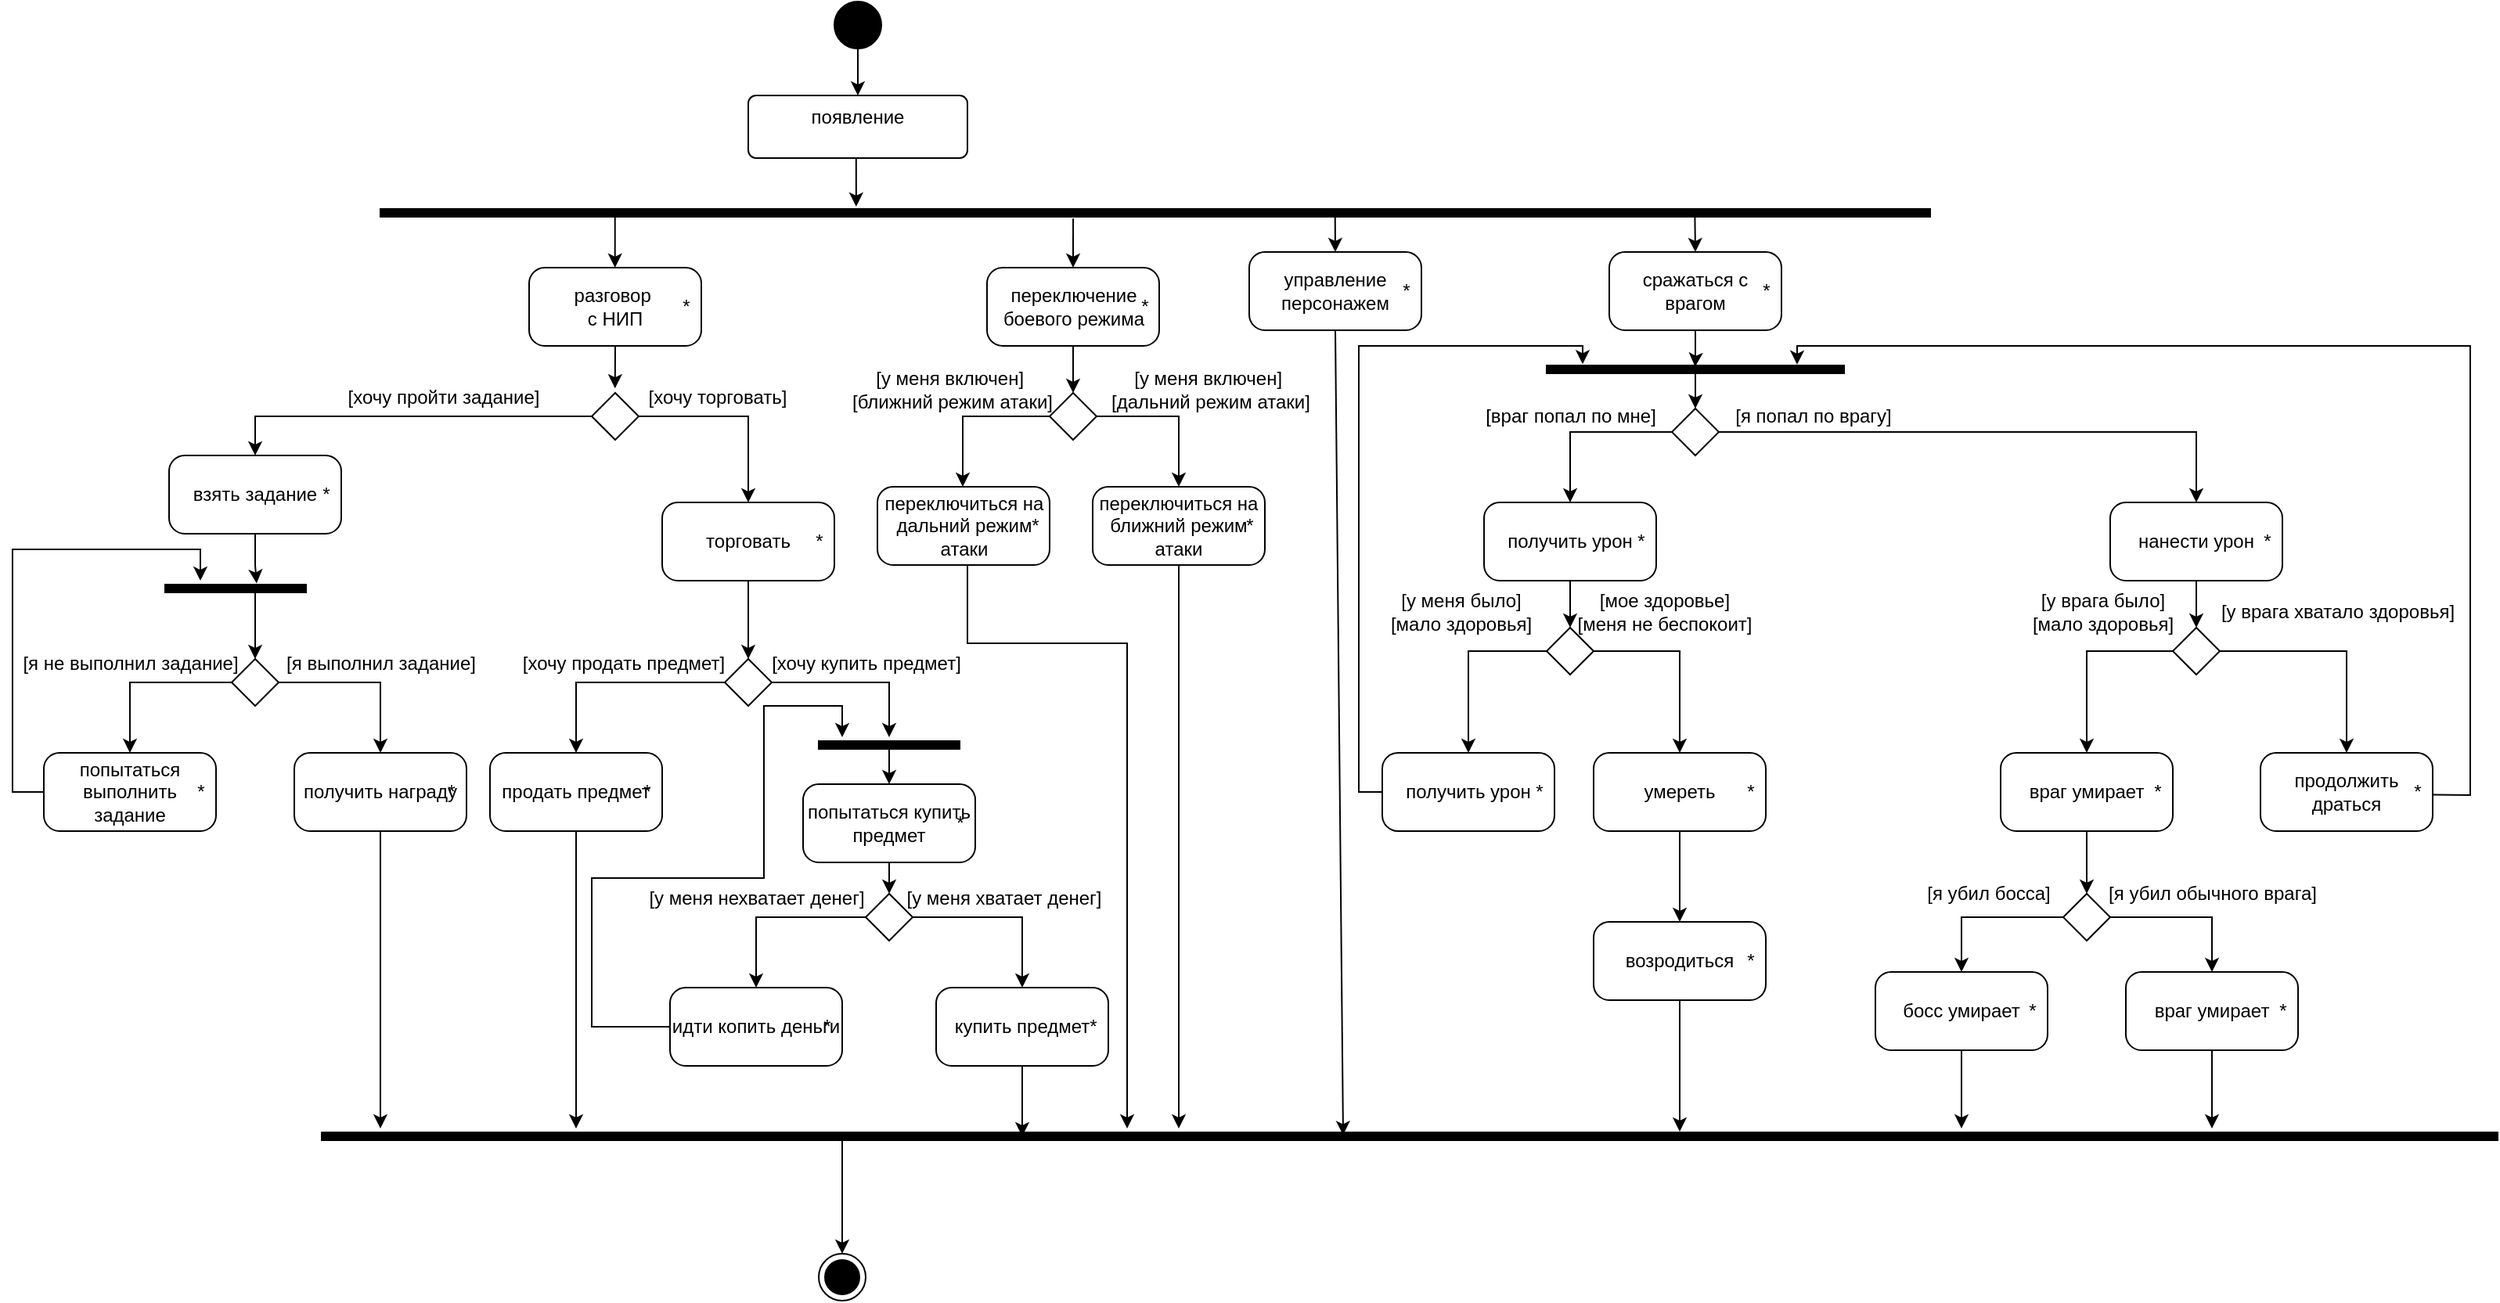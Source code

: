 <mxfile version="26.1.3">
  <diagram name="Страница — 1" id="-_NmRY38eZyaIqi6wy7-">
    <mxGraphModel dx="2283" dy="667" grid="1" gridSize="10" guides="1" tooltips="1" connect="1" arrows="1" fold="1" page="1" pageScale="1" pageWidth="827" pageHeight="1169" math="0" shadow="0">
      <root>
        <mxCell id="0" />
        <mxCell id="1" parent="0" />
        <mxCell id="2lmH5vOfD7ZD-TU4pu-p-11" style="edgeStyle=orthogonalEdgeStyle;rounded=0;orthogonalLoop=1;jettySize=auto;html=1;entryX=0.5;entryY=0;entryDx=0;entryDy=0;" parent="1" source="2lmH5vOfD7ZD-TU4pu-p-4" target="2lmH5vOfD7ZD-TU4pu-p-10" edge="1">
          <mxGeometry relative="1" as="geometry" />
        </mxCell>
        <mxCell id="2lmH5vOfD7ZD-TU4pu-p-4" value="" style="ellipse;fillColor=strokeColor;html=1;" parent="1" vertex="1">
          <mxGeometry x="275" width="30" height="30" as="geometry" />
        </mxCell>
        <mxCell id="2lmH5vOfD7ZD-TU4pu-p-10" value="появление" style="html=1;align=center;verticalAlign=top;rounded=1;absoluteArcSize=1;arcSize=10;dashed=0;whiteSpace=wrap;" parent="1" vertex="1">
          <mxGeometry x="220" y="60" width="140" height="40" as="geometry" />
        </mxCell>
        <mxCell id="8MDQdU8q3CV9VLgFz5-Q-2" value="" style="html=1;points=[];perimeter=orthogonalPerimeter;fillColor=strokeColor;rotation=90;" parent="1" vertex="1">
          <mxGeometry x="477.5" y="-360" width="5" height="990" as="geometry" />
        </mxCell>
        <mxCell id="8MDQdU8q3CV9VLgFz5-Q-5" value="управление персонажем" style="html=1;dashed=0;rounded=1;absoluteArcSize=1;arcSize=20;verticalAlign=middle;align=center;whiteSpace=wrap;" parent="1" vertex="1">
          <mxGeometry x="540" y="160" width="110" height="50" as="geometry" />
        </mxCell>
        <mxCell id="8MDQdU8q3CV9VLgFz5-Q-6" value="*" style="text;resizeWidth=0;resizeHeight=0;points=[];part=1;verticalAlign=middle;align=center;html=1;" parent="8MDQdU8q3CV9VLgFz5-Q-5" vertex="1">
          <mxGeometry x="1" y="0.5" width="20" height="20" relative="1" as="geometry">
            <mxPoint x="-20" y="-10" as="offset" />
          </mxGeometry>
        </mxCell>
        <mxCell id="8MDQdU8q3CV9VLgFz5-Q-9" value="разговор&amp;nbsp;&lt;div&gt;с НИП&lt;/div&gt;" style="html=1;dashed=0;rounded=1;absoluteArcSize=1;arcSize=20;verticalAlign=middle;align=center;whiteSpace=wrap;" parent="1" vertex="1">
          <mxGeometry x="80" y="170" width="110" height="50" as="geometry" />
        </mxCell>
        <mxCell id="8MDQdU8q3CV9VLgFz5-Q-10" value="*" style="text;resizeWidth=0;resizeHeight=0;points=[];part=1;verticalAlign=middle;align=center;html=1;" parent="8MDQdU8q3CV9VLgFz5-Q-9" vertex="1">
          <mxGeometry x="1" y="0.5" width="20" height="20" relative="1" as="geometry">
            <mxPoint x="-20" y="-10" as="offset" />
          </mxGeometry>
        </mxCell>
        <mxCell id="8MDQdU8q3CV9VLgFz5-Q-63" style="edgeStyle=orthogonalEdgeStyle;rounded=0;orthogonalLoop=1;jettySize=auto;html=1;entryX=-0.149;entryY=0.351;entryDx=0;entryDy=0;entryPerimeter=0;" parent="1" source="8MDQdU8q3CV9VLgFz5-Q-11" target="8MDQdU8q3CV9VLgFz5-Q-171" edge="1">
          <mxGeometry relative="1" as="geometry" />
        </mxCell>
        <mxCell id="8MDQdU8q3CV9VLgFz5-Q-11" value="взять задание" style="html=1;dashed=0;rounded=1;absoluteArcSize=1;arcSize=20;verticalAlign=middle;align=center;whiteSpace=wrap;" parent="1" vertex="1">
          <mxGeometry x="-150" y="290" width="110" height="50" as="geometry" />
        </mxCell>
        <mxCell id="8MDQdU8q3CV9VLgFz5-Q-12" value="*" style="text;resizeWidth=0;resizeHeight=0;points=[];part=1;verticalAlign=middle;align=center;html=1;" parent="8MDQdU8q3CV9VLgFz5-Q-11" vertex="1">
          <mxGeometry x="1" y="0.5" width="20" height="20" relative="1" as="geometry">
            <mxPoint x="-20" y="-10" as="offset" />
          </mxGeometry>
        </mxCell>
        <mxCell id="8MDQdU8q3CV9VLgFz5-Q-89" style="edgeStyle=orthogonalEdgeStyle;rounded=0;orthogonalLoop=1;jettySize=auto;html=1;entryX=0.5;entryY=0;entryDx=0;entryDy=0;" parent="1" source="8MDQdU8q3CV9VLgFz5-Q-15" target="8MDQdU8q3CV9VLgFz5-Q-88" edge="1">
          <mxGeometry relative="1" as="geometry" />
        </mxCell>
        <mxCell id="8MDQdU8q3CV9VLgFz5-Q-15" value="переключение боевого режима" style="html=1;dashed=0;rounded=1;absoluteArcSize=1;arcSize=20;verticalAlign=middle;align=center;whiteSpace=wrap;" parent="1" vertex="1">
          <mxGeometry x="372.5" y="170" width="110" height="50" as="geometry" />
        </mxCell>
        <mxCell id="8MDQdU8q3CV9VLgFz5-Q-16" value="*" style="text;resizeWidth=0;resizeHeight=0;points=[];part=1;verticalAlign=middle;align=center;html=1;" parent="8MDQdU8q3CV9VLgFz5-Q-15" vertex="1">
          <mxGeometry x="1" y="0.5" width="20" height="20" relative="1" as="geometry">
            <mxPoint x="-20" y="-10" as="offset" />
          </mxGeometry>
        </mxCell>
        <mxCell id="8MDQdU8q3CV9VLgFz5-Q-17" value="сражаться с врагом" style="html=1;dashed=0;rounded=1;absoluteArcSize=1;arcSize=20;verticalAlign=middle;align=center;whiteSpace=wrap;" parent="1" vertex="1">
          <mxGeometry x="770" y="160" width="110" height="50" as="geometry" />
        </mxCell>
        <mxCell id="8MDQdU8q3CV9VLgFz5-Q-18" value="*" style="text;resizeWidth=0;resizeHeight=0;points=[];part=1;verticalAlign=middle;align=center;html=1;" parent="8MDQdU8q3CV9VLgFz5-Q-17" vertex="1">
          <mxGeometry x="1" y="0.5" width="20" height="20" relative="1" as="geometry">
            <mxPoint x="-20" y="-10" as="offset" />
          </mxGeometry>
        </mxCell>
        <mxCell id="8MDQdU8q3CV9VLgFz5-Q-19" value="торговать" style="html=1;dashed=0;rounded=1;absoluteArcSize=1;arcSize=20;verticalAlign=middle;align=center;whiteSpace=wrap;" parent="1" vertex="1">
          <mxGeometry x="165" y="320" width="110" height="50" as="geometry" />
        </mxCell>
        <mxCell id="8MDQdU8q3CV9VLgFz5-Q-20" value="*" style="text;resizeWidth=0;resizeHeight=0;points=[];part=1;verticalAlign=middle;align=center;html=1;" parent="8MDQdU8q3CV9VLgFz5-Q-19" vertex="1">
          <mxGeometry x="1" y="0.5" width="20" height="20" relative="1" as="geometry">
            <mxPoint x="-20" y="-10" as="offset" />
          </mxGeometry>
        </mxCell>
        <mxCell id="8MDQdU8q3CV9VLgFz5-Q-24" value="" style="endArrow=classic;html=1;rounded=0;entryX=0.5;entryY=0;entryDx=0;entryDy=0;exitX=0.482;exitY=0.97;exitDx=0;exitDy=0;exitPerimeter=0;" parent="1" edge="1">
          <mxGeometry width="50" height="50" relative="1" as="geometry">
            <mxPoint x="134.86" y="135" as="sourcePoint" />
            <mxPoint x="134.86" y="170" as="targetPoint" />
          </mxGeometry>
        </mxCell>
        <mxCell id="8MDQdU8q3CV9VLgFz5-Q-25" value="" style="endArrow=classic;html=1;rounded=0;entryX=0.5;entryY=0;entryDx=0;entryDy=0;exitX=1.233;exitY=0.553;exitDx=0;exitDy=0;exitPerimeter=0;" parent="1" source="8MDQdU8q3CV9VLgFz5-Q-2" target="8MDQdU8q3CV9VLgFz5-Q-15" edge="1">
          <mxGeometry width="50" height="50" relative="1" as="geometry">
            <mxPoint x="404.63" y="135" as="sourcePoint" />
            <mxPoint x="404.63" y="170" as="targetPoint" />
          </mxGeometry>
        </mxCell>
        <mxCell id="8MDQdU8q3CV9VLgFz5-Q-26" value="" style="endArrow=classic;html=1;rounded=0;exitX=0.482;exitY=0.97;exitDx=0;exitDy=0;exitPerimeter=0;" parent="1" edge="1">
          <mxGeometry width="50" height="50" relative="1" as="geometry">
            <mxPoint x="824.66" y="135" as="sourcePoint" />
            <mxPoint x="825" y="160" as="targetPoint" />
          </mxGeometry>
        </mxCell>
        <mxCell id="8MDQdU8q3CV9VLgFz5-Q-28" value="" style="rhombus;" parent="1" vertex="1">
          <mxGeometry x="120" y="250" width="30" height="30" as="geometry" />
        </mxCell>
        <mxCell id="8MDQdU8q3CV9VLgFz5-Q-29" value="" style="endArrow=classic;html=1;rounded=0;entryX=0.5;entryY=0;entryDx=0;entryDy=0;exitX=0;exitY=0.5;exitDx=0;exitDy=0;" parent="1" source="8MDQdU8q3CV9VLgFz5-Q-28" target="8MDQdU8q3CV9VLgFz5-Q-11" edge="1">
          <mxGeometry width="50" height="50" relative="1" as="geometry">
            <mxPoint x="40" y="285" as="sourcePoint" />
            <mxPoint x="40" y="320" as="targetPoint" />
            <Array as="points">
              <mxPoint x="-95" y="265" />
            </Array>
          </mxGeometry>
        </mxCell>
        <mxCell id="8MDQdU8q3CV9VLgFz5-Q-30" value="" style="endArrow=classic;html=1;rounded=0;entryX=0.496;entryY=-0.096;entryDx=0;entryDy=0;exitX=0.5;exitY=1;exitDx=0;exitDy=0;entryPerimeter=0;" parent="1" source="8MDQdU8q3CV9VLgFz5-Q-9" target="8MDQdU8q3CV9VLgFz5-Q-28" edge="1">
          <mxGeometry width="50" height="50" relative="1" as="geometry">
            <mxPoint x="135.15" y="210" as="sourcePoint" />
            <mxPoint x="134.85" y="240" as="targetPoint" />
          </mxGeometry>
        </mxCell>
        <mxCell id="8MDQdU8q3CV9VLgFz5-Q-31" value="" style="endArrow=classic;html=1;rounded=0;entryX=0.5;entryY=0;entryDx=0;entryDy=0;exitX=1;exitY=0.5;exitDx=0;exitDy=0;" parent="1" source="8MDQdU8q3CV9VLgFz5-Q-28" target="8MDQdU8q3CV9VLgFz5-Q-19" edge="1">
          <mxGeometry width="50" height="50" relative="1" as="geometry">
            <mxPoint x="257.5" y="265" as="sourcePoint" />
            <mxPoint x="182.5" y="320" as="targetPoint" />
            <Array as="points">
              <mxPoint x="220" y="265" />
            </Array>
          </mxGeometry>
        </mxCell>
        <mxCell id="8MDQdU8q3CV9VLgFz5-Q-32" value="[хочу пройти задание]" style="text;html=1;align=center;verticalAlign=middle;resizable=0;points=[];autosize=1;strokeColor=none;fillColor=none;" parent="1" vertex="1">
          <mxGeometry x="-50" y="238" width="150" height="30" as="geometry" />
        </mxCell>
        <mxCell id="8MDQdU8q3CV9VLgFz5-Q-33" value="[хочу торговать]" style="text;html=1;align=center;verticalAlign=middle;resizable=0;points=[];autosize=1;strokeColor=none;fillColor=none;" parent="1" vertex="1">
          <mxGeometry x="145" y="238" width="110" height="30" as="geometry" />
        </mxCell>
        <mxCell id="8MDQdU8q3CV9VLgFz5-Q-34" style="edgeStyle=orthogonalEdgeStyle;rounded=0;orthogonalLoop=1;jettySize=auto;html=1;entryX=-0.3;entryY=0.693;entryDx=0;entryDy=0;entryPerimeter=0;exitX=0.5;exitY=1;exitDx=0;exitDy=0;" parent="1" source="2lmH5vOfD7ZD-TU4pu-p-10" target="8MDQdU8q3CV9VLgFz5-Q-2" edge="1">
          <mxGeometry relative="1" as="geometry">
            <mxPoint x="300" y="40" as="sourcePoint" />
            <mxPoint x="300" y="70" as="targetPoint" />
          </mxGeometry>
        </mxCell>
        <mxCell id="M_YLtqH27uajQndFss1J-1" style="edgeStyle=orthogonalEdgeStyle;rounded=0;orthogonalLoop=1;jettySize=auto;html=1;" edge="1" parent="1" source="8MDQdU8q3CV9VLgFz5-Q-35">
          <mxGeometry relative="1" as="geometry">
            <mxPoint x="110" y="720" as="targetPoint" />
          </mxGeometry>
        </mxCell>
        <mxCell id="8MDQdU8q3CV9VLgFz5-Q-35" value="продать предмет" style="html=1;dashed=0;rounded=1;absoluteArcSize=1;arcSize=20;verticalAlign=middle;align=center;whiteSpace=wrap;" parent="1" vertex="1">
          <mxGeometry x="55" y="480" width="110" height="50" as="geometry" />
        </mxCell>
        <mxCell id="8MDQdU8q3CV9VLgFz5-Q-36" value="*" style="text;resizeWidth=0;resizeHeight=0;points=[];part=1;verticalAlign=middle;align=center;html=1;" parent="8MDQdU8q3CV9VLgFz5-Q-35" vertex="1">
          <mxGeometry x="1" y="0.5" width="20" height="20" relative="1" as="geometry">
            <mxPoint x="-20" y="-10" as="offset" />
          </mxGeometry>
        </mxCell>
        <mxCell id="8MDQdU8q3CV9VLgFz5-Q-38" value="" style="rhombus;" parent="1" vertex="1">
          <mxGeometry x="205" y="420" width="30" height="30" as="geometry" />
        </mxCell>
        <mxCell id="8MDQdU8q3CV9VLgFz5-Q-39" value="попытаться купить предмет" style="html=1;dashed=0;rounded=1;absoluteArcSize=1;arcSize=20;verticalAlign=middle;align=center;whiteSpace=wrap;" parent="1" vertex="1">
          <mxGeometry x="255" y="500" width="110" height="50" as="geometry" />
        </mxCell>
        <mxCell id="8MDQdU8q3CV9VLgFz5-Q-40" value="*" style="text;resizeWidth=0;resizeHeight=0;points=[];part=1;verticalAlign=middle;align=center;html=1;" parent="8MDQdU8q3CV9VLgFz5-Q-39" vertex="1">
          <mxGeometry x="1" y="0.5" width="20" height="20" relative="1" as="geometry">
            <mxPoint x="-20" y="-10" as="offset" />
          </mxGeometry>
        </mxCell>
        <mxCell id="8MDQdU8q3CV9VLgFz5-Q-41" value="" style="endArrow=classic;html=1;rounded=0;exitX=1;exitY=0.5;exitDx=0;exitDy=0;" parent="1" source="8MDQdU8q3CV9VLgFz5-Q-38" edge="1">
          <mxGeometry width="50" height="50" relative="1" as="geometry">
            <mxPoint x="235" y="440" as="sourcePoint" />
            <mxPoint x="310" y="470" as="targetPoint" />
            <Array as="points">
              <mxPoint x="310" y="435" />
            </Array>
          </mxGeometry>
        </mxCell>
        <mxCell id="8MDQdU8q3CV9VLgFz5-Q-42" value="" style="endArrow=classic;html=1;rounded=0;entryX=0.5;entryY=0;entryDx=0;entryDy=0;" parent="1" source="8MDQdU8q3CV9VLgFz5-Q-38" target="8MDQdU8q3CV9VLgFz5-Q-35" edge="1">
          <mxGeometry width="50" height="50" relative="1" as="geometry">
            <mxPoint x="75" y="430" as="sourcePoint" />
            <mxPoint x="150" y="475" as="targetPoint" />
            <Array as="points">
              <mxPoint x="110" y="435" />
            </Array>
          </mxGeometry>
        </mxCell>
        <mxCell id="8MDQdU8q3CV9VLgFz5-Q-43" value="" style="endArrow=classic;html=1;rounded=0;entryX=0.5;entryY=0;entryDx=0;entryDy=0;exitX=0.5;exitY=1;exitDx=0;exitDy=0;" parent="1" source="8MDQdU8q3CV9VLgFz5-Q-19" target="8MDQdU8q3CV9VLgFz5-Q-38" edge="1">
          <mxGeometry width="50" height="50" relative="1" as="geometry">
            <mxPoint x="100" y="430" as="sourcePoint" />
            <mxPoint x="150" y="380" as="targetPoint" />
          </mxGeometry>
        </mxCell>
        <mxCell id="8MDQdU8q3CV9VLgFz5-Q-44" value="[хочу продать предмет]" style="text;html=1;align=center;verticalAlign=middle;resizable=0;points=[];autosize=1;strokeColor=none;fillColor=none;" parent="1" vertex="1">
          <mxGeometry x="65" y="408" width="150" height="30" as="geometry" />
        </mxCell>
        <mxCell id="8MDQdU8q3CV9VLgFz5-Q-45" value="[хочу купить предмет]" style="text;html=1;align=center;verticalAlign=middle;resizable=0;points=[];autosize=1;strokeColor=none;fillColor=none;" parent="1" vertex="1">
          <mxGeometry x="225" y="408" width="140" height="30" as="geometry" />
        </mxCell>
        <mxCell id="8MDQdU8q3CV9VLgFz5-Q-46" value="" style="rhombus;" parent="1" vertex="1">
          <mxGeometry x="295" y="570" width="30" height="30" as="geometry" />
        </mxCell>
        <mxCell id="8MDQdU8q3CV9VLgFz5-Q-48" value="" style="endArrow=classic;html=1;rounded=0;entryX=0.5;entryY=0;entryDx=0;entryDy=0;exitX=0.5;exitY=1;exitDx=0;exitDy=0;" parent="1" source="8MDQdU8q3CV9VLgFz5-Q-39" target="8MDQdU8q3CV9VLgFz5-Q-46" edge="1">
          <mxGeometry width="50" height="50" relative="1" as="geometry">
            <mxPoint x="309.71" y="530" as="sourcePoint" />
            <mxPoint x="309.71" y="576" as="targetPoint" />
          </mxGeometry>
        </mxCell>
        <mxCell id="8MDQdU8q3CV9VLgFz5-Q-50" value="идти копить деньги" style="html=1;dashed=0;rounded=1;absoluteArcSize=1;arcSize=20;verticalAlign=middle;align=center;whiteSpace=wrap;" parent="1" vertex="1">
          <mxGeometry x="170" y="630" width="110" height="50" as="geometry" />
        </mxCell>
        <mxCell id="8MDQdU8q3CV9VLgFz5-Q-51" value="*" style="text;resizeWidth=0;resizeHeight=0;points=[];part=1;verticalAlign=middle;align=center;html=1;" parent="8MDQdU8q3CV9VLgFz5-Q-50" vertex="1">
          <mxGeometry x="1" y="0.5" width="20" height="20" relative="1" as="geometry">
            <mxPoint x="-20" y="-10" as="offset" />
          </mxGeometry>
        </mxCell>
        <mxCell id="8MDQdU8q3CV9VLgFz5-Q-52" value="купить предмет" style="html=1;dashed=0;rounded=1;absoluteArcSize=1;arcSize=20;verticalAlign=middle;align=center;whiteSpace=wrap;" parent="1" vertex="1">
          <mxGeometry x="340" y="630" width="110" height="50" as="geometry" />
        </mxCell>
        <mxCell id="8MDQdU8q3CV9VLgFz5-Q-53" value="*" style="text;resizeWidth=0;resizeHeight=0;points=[];part=1;verticalAlign=middle;align=center;html=1;" parent="8MDQdU8q3CV9VLgFz5-Q-52" vertex="1">
          <mxGeometry x="1" y="0.5" width="20" height="20" relative="1" as="geometry">
            <mxPoint x="-20" y="-10" as="offset" />
          </mxGeometry>
        </mxCell>
        <mxCell id="8MDQdU8q3CV9VLgFz5-Q-55" value="" style="endArrow=classic;html=1;rounded=0;entryX=0.5;entryY=0;entryDx=0;entryDy=0;exitX=1;exitY=0.5;exitDx=0;exitDy=0;" parent="1" target="8MDQdU8q3CV9VLgFz5-Q-52" edge="1">
          <mxGeometry width="50" height="50" relative="1" as="geometry">
            <mxPoint x="325" y="585" as="sourcePoint" />
            <mxPoint x="400" y="630" as="targetPoint" />
            <Array as="points">
              <mxPoint x="395" y="585" />
            </Array>
          </mxGeometry>
        </mxCell>
        <mxCell id="8MDQdU8q3CV9VLgFz5-Q-56" value="" style="endArrow=classic;html=1;rounded=0;entryX=0.5;entryY=0;entryDx=0;entryDy=0;exitX=0;exitY=0.5;exitDx=0;exitDy=0;" parent="1" source="8MDQdU8q3CV9VLgFz5-Q-46" target="8MDQdU8q3CV9VLgFz5-Q-50" edge="1">
          <mxGeometry width="50" height="50" relative="1" as="geometry">
            <mxPoint x="205" y="585" as="sourcePoint" />
            <mxPoint x="275" y="630" as="targetPoint" />
            <Array as="points">
              <mxPoint x="225" y="585" />
            </Array>
          </mxGeometry>
        </mxCell>
        <mxCell id="8MDQdU8q3CV9VLgFz5-Q-57" value="[у меня нехватает денег]" style="text;html=1;align=center;verticalAlign=middle;resizable=0;points=[];autosize=1;strokeColor=none;fillColor=none;" parent="1" vertex="1">
          <mxGeometry x="145" y="558" width="160" height="30" as="geometry" />
        </mxCell>
        <mxCell id="8MDQdU8q3CV9VLgFz5-Q-71" style="edgeStyle=orthogonalEdgeStyle;rounded=0;orthogonalLoop=1;jettySize=auto;html=1;entryX=0.5;entryY=0;entryDx=0;entryDy=0;" parent="1" source="8MDQdU8q3CV9VLgFz5-Q-60" target="8MDQdU8q3CV9VLgFz5-Q-68" edge="1">
          <mxGeometry relative="1" as="geometry" />
        </mxCell>
        <mxCell id="8MDQdU8q3CV9VLgFz5-Q-72" style="edgeStyle=orthogonalEdgeStyle;rounded=0;orthogonalLoop=1;jettySize=auto;html=1;entryX=0.5;entryY=0;entryDx=0;entryDy=0;" parent="1" source="8MDQdU8q3CV9VLgFz5-Q-60" target="8MDQdU8q3CV9VLgFz5-Q-75" edge="1">
          <mxGeometry relative="1" as="geometry">
            <mxPoint x="-175" y="480" as="targetPoint" />
          </mxGeometry>
        </mxCell>
        <mxCell id="8MDQdU8q3CV9VLgFz5-Q-60" value="" style="rhombus;" parent="1" vertex="1">
          <mxGeometry x="-110" y="420" width="30" height="30" as="geometry" />
        </mxCell>
        <mxCell id="8MDQdU8q3CV9VLgFz5-Q-68" value="получить награду" style="html=1;dashed=0;rounded=1;absoluteArcSize=1;arcSize=20;verticalAlign=middle;align=center;whiteSpace=wrap;" parent="1" vertex="1">
          <mxGeometry x="-70" y="480" width="110" height="50" as="geometry" />
        </mxCell>
        <mxCell id="8MDQdU8q3CV9VLgFz5-Q-69" value="*" style="text;resizeWidth=0;resizeHeight=0;points=[];part=1;verticalAlign=middle;align=center;html=1;" parent="8MDQdU8q3CV9VLgFz5-Q-68" vertex="1">
          <mxGeometry x="1" y="0.5" width="20" height="20" relative="1" as="geometry">
            <mxPoint x="-20" y="-10" as="offset" />
          </mxGeometry>
        </mxCell>
        <mxCell id="8MDQdU8q3CV9VLgFz5-Q-73" value="[я не выполнил задание]" style="text;html=1;align=center;verticalAlign=middle;resizable=0;points=[];autosize=1;strokeColor=none;fillColor=none;" parent="1" vertex="1">
          <mxGeometry x="-255" y="408" width="160" height="30" as="geometry" />
        </mxCell>
        <mxCell id="8MDQdU8q3CV9VLgFz5-Q-74" value="[я выполнил задание]" style="text;html=1;align=center;verticalAlign=middle;resizable=0;points=[];autosize=1;strokeColor=none;fillColor=none;" parent="1" vertex="1">
          <mxGeometry x="-85" y="408" width="140" height="30" as="geometry" />
        </mxCell>
        <mxCell id="8MDQdU8q3CV9VLgFz5-Q-75" value="попытаться выполнить задание" style="html=1;dashed=0;rounded=1;absoluteArcSize=1;arcSize=20;verticalAlign=middle;align=center;whiteSpace=wrap;" parent="1" vertex="1">
          <mxGeometry x="-230" y="480" width="110" height="50" as="geometry" />
        </mxCell>
        <mxCell id="8MDQdU8q3CV9VLgFz5-Q-76" value="*" style="text;resizeWidth=0;resizeHeight=0;points=[];part=1;verticalAlign=middle;align=center;html=1;" parent="8MDQdU8q3CV9VLgFz5-Q-75" vertex="1">
          <mxGeometry x="1" y="0.5" width="20" height="20" relative="1" as="geometry">
            <mxPoint x="-20" y="-10" as="offset" />
          </mxGeometry>
        </mxCell>
        <mxCell id="8MDQdU8q3CV9VLgFz5-Q-79" value="" style="endArrow=classic;html=1;rounded=0;exitX=0;exitY=0.5;exitDx=0;exitDy=0;" parent="1" source="8MDQdU8q3CV9VLgFz5-Q-75" edge="1">
          <mxGeometry width="50" height="50" relative="1" as="geometry">
            <mxPoint x="-250" y="490" as="sourcePoint" />
            <mxPoint x="-130" y="370" as="targetPoint" />
            <Array as="points">
              <mxPoint x="-250" y="505" />
              <mxPoint x="-250" y="350" />
              <mxPoint x="-130" y="350" />
            </Array>
          </mxGeometry>
        </mxCell>
        <mxCell id="8MDQdU8q3CV9VLgFz5-Q-80" value="" style="html=1;points=[];perimeter=orthogonalPerimeter;fillColor=strokeColor;rotation=90;" parent="1" vertex="1">
          <mxGeometry x="640" y="30" width="5" height="1390" as="geometry" />
        </mxCell>
        <mxCell id="8MDQdU8q3CV9VLgFz5-Q-81" style="edgeStyle=orthogonalEdgeStyle;rounded=0;orthogonalLoop=1;jettySize=auto;html=1;" parent="1" source="8MDQdU8q3CV9VLgFz5-Q-68" edge="1">
          <mxGeometry relative="1" as="geometry">
            <mxPoint x="-15" y="720" as="targetPoint" />
          </mxGeometry>
        </mxCell>
        <mxCell id="8MDQdU8q3CV9VLgFz5-Q-85" value="" style="endArrow=classic;html=1;rounded=0;entryX=0.5;entryY=0;entryDx=0;entryDy=0;exitX=0.482;exitY=0.97;exitDx=0;exitDy=0;exitPerimeter=0;" parent="1" target="8MDQdU8q3CV9VLgFz5-Q-5" edge="1">
          <mxGeometry width="50" height="50" relative="1" as="geometry">
            <mxPoint x="594.84" y="135" as="sourcePoint" />
            <mxPoint x="594.84" y="170" as="targetPoint" />
          </mxGeometry>
        </mxCell>
        <mxCell id="8MDQdU8q3CV9VLgFz5-Q-86" value="" style="endArrow=classic;html=1;rounded=0;exitX=0.5;exitY=1;exitDx=0;exitDy=0;" parent="1" source="8MDQdU8q3CV9VLgFz5-Q-5" edge="1">
          <mxGeometry width="50" height="50" relative="1" as="geometry">
            <mxPoint x="594.66" y="220" as="sourcePoint" />
            <mxPoint x="600" y="724.138" as="targetPoint" />
          </mxGeometry>
        </mxCell>
        <mxCell id="8MDQdU8q3CV9VLgFz5-Q-87" value="" style="endArrow=classic;html=1;rounded=0;entryX=0.5;entryY=0;entryDx=0;entryDy=0;exitX=0.5;exitY=1;exitDx=0;exitDy=0;" parent="1" source="8MDQdU8q3CV9VLgFz5-Q-52" edge="1">
          <mxGeometry width="50" height="50" relative="1" as="geometry">
            <mxPoint x="325" y="680" as="sourcePoint" />
            <mxPoint x="395" y="725" as="targetPoint" />
            <Array as="points">
              <mxPoint x="395" y="680" />
            </Array>
          </mxGeometry>
        </mxCell>
        <mxCell id="8MDQdU8q3CV9VLgFz5-Q-94" style="edgeStyle=orthogonalEdgeStyle;rounded=0;orthogonalLoop=1;jettySize=auto;html=1;entryX=0.5;entryY=0;entryDx=0;entryDy=0;" parent="1" source="8MDQdU8q3CV9VLgFz5-Q-88" target="8MDQdU8q3CV9VLgFz5-Q-92" edge="1">
          <mxGeometry relative="1" as="geometry">
            <Array as="points">
              <mxPoint x="495" y="265" />
            </Array>
          </mxGeometry>
        </mxCell>
        <mxCell id="8MDQdU8q3CV9VLgFz5-Q-88" value="" style="rhombus;" parent="1" vertex="1">
          <mxGeometry x="412.5" y="250" width="30" height="30" as="geometry" />
        </mxCell>
        <mxCell id="8MDQdU8q3CV9VLgFz5-Q-90" value="переключиться на дальний режим атаки" style="html=1;dashed=0;rounded=1;absoluteArcSize=1;arcSize=20;verticalAlign=middle;align=center;whiteSpace=wrap;" parent="1" vertex="1">
          <mxGeometry x="302.5" y="310" width="110" height="50" as="geometry" />
        </mxCell>
        <mxCell id="8MDQdU8q3CV9VLgFz5-Q-91" value="*" style="text;resizeWidth=0;resizeHeight=0;points=[];part=1;verticalAlign=middle;align=center;html=1;" parent="8MDQdU8q3CV9VLgFz5-Q-90" vertex="1">
          <mxGeometry x="1" y="0.5" width="20" height="20" relative="1" as="geometry">
            <mxPoint x="-20" y="-10" as="offset" />
          </mxGeometry>
        </mxCell>
        <mxCell id="8MDQdU8q3CV9VLgFz5-Q-92" value="переключиться на ближний режим атаки" style="html=1;dashed=0;rounded=1;absoluteArcSize=1;arcSize=20;verticalAlign=middle;align=center;whiteSpace=wrap;" parent="1" vertex="1">
          <mxGeometry x="440" y="310" width="110" height="50" as="geometry" />
        </mxCell>
        <mxCell id="8MDQdU8q3CV9VLgFz5-Q-93" value="*" style="text;resizeWidth=0;resizeHeight=0;points=[];part=1;verticalAlign=middle;align=center;html=1;" parent="8MDQdU8q3CV9VLgFz5-Q-92" vertex="1">
          <mxGeometry x="1" y="0.5" width="20" height="20" relative="1" as="geometry">
            <mxPoint x="-20" y="-10" as="offset" />
          </mxGeometry>
        </mxCell>
        <mxCell id="8MDQdU8q3CV9VLgFz5-Q-95" style="edgeStyle=orthogonalEdgeStyle;rounded=0;orthogonalLoop=1;jettySize=auto;html=1;entryX=0.5;entryY=0;entryDx=0;entryDy=0;exitX=0;exitY=0.5;exitDx=0;exitDy=0;" parent="1" source="8MDQdU8q3CV9VLgFz5-Q-88" edge="1">
          <mxGeometry relative="1" as="geometry">
            <mxPoint x="305" y="265" as="sourcePoint" />
            <mxPoint x="357" y="310" as="targetPoint" />
            <Array as="points">
              <mxPoint x="357" y="265" />
            </Array>
          </mxGeometry>
        </mxCell>
        <mxCell id="8MDQdU8q3CV9VLgFz5-Q-96" value="[у меня включен]&amp;nbsp;&lt;div&gt;[ближний режим&amp;nbsp;&lt;span style=&quot;background-color: transparent; color: light-dark(rgb(0, 0, 0), rgb(255, 255, 255));&quot;&gt;атаки]&lt;/span&gt;&lt;/div&gt;" style="text;html=1;align=center;verticalAlign=middle;resizable=0;points=[];autosize=1;strokeColor=none;fillColor=none;" parent="1" vertex="1">
          <mxGeometry x="275" y="228" width="150" height="40" as="geometry" />
        </mxCell>
        <mxCell id="8MDQdU8q3CV9VLgFz5-Q-97" value="[у меня включен]&amp;nbsp;&lt;div&gt;[дальний режим&amp;nbsp;&lt;span style=&quot;background-color: transparent; color: light-dark(rgb(0, 0, 0), rgb(255, 255, 255));&quot;&gt;атаки]&lt;/span&gt;&lt;/div&gt;" style="text;html=1;align=center;verticalAlign=middle;resizable=0;points=[];autosize=1;strokeColor=none;fillColor=none;" parent="1" vertex="1">
          <mxGeometry x="440" y="228" width="150" height="40" as="geometry" />
        </mxCell>
        <mxCell id="8MDQdU8q3CV9VLgFz5-Q-98" style="edgeStyle=orthogonalEdgeStyle;rounded=0;orthogonalLoop=1;jettySize=auto;html=1;" parent="1" source="8MDQdU8q3CV9VLgFz5-Q-90" edge="1">
          <mxGeometry relative="1" as="geometry">
            <mxPoint x="462" y="720" as="targetPoint" />
            <Array as="points">
              <mxPoint x="360" y="410" />
              <mxPoint x="462" y="410" />
            </Array>
          </mxGeometry>
        </mxCell>
        <mxCell id="8MDQdU8q3CV9VLgFz5-Q-99" style="edgeStyle=orthogonalEdgeStyle;rounded=0;orthogonalLoop=1;jettySize=auto;html=1;" parent="1" source="8MDQdU8q3CV9VLgFz5-Q-92" edge="1">
          <mxGeometry relative="1" as="geometry">
            <mxPoint x="495" y="720" as="targetPoint" />
          </mxGeometry>
        </mxCell>
        <mxCell id="8MDQdU8q3CV9VLgFz5-Q-107" style="edgeStyle=orthogonalEdgeStyle;rounded=0;orthogonalLoop=1;jettySize=auto;html=1;entryX=0.5;entryY=0;entryDx=0;entryDy=0;" parent="1" source="8MDQdU8q3CV9VLgFz5-Q-100" target="8MDQdU8q3CV9VLgFz5-Q-105" edge="1">
          <mxGeometry relative="1" as="geometry" />
        </mxCell>
        <mxCell id="8MDQdU8q3CV9VLgFz5-Q-108" style="edgeStyle=orthogonalEdgeStyle;rounded=0;orthogonalLoop=1;jettySize=auto;html=1;entryX=0.5;entryY=0;entryDx=0;entryDy=0;" parent="1" source="8MDQdU8q3CV9VLgFz5-Q-100" target="8MDQdU8q3CV9VLgFz5-Q-103" edge="1">
          <mxGeometry relative="1" as="geometry" />
        </mxCell>
        <mxCell id="8MDQdU8q3CV9VLgFz5-Q-100" value="" style="rhombus;" parent="1" vertex="1">
          <mxGeometry x="810" y="260" width="30" height="30" as="geometry" />
        </mxCell>
        <mxCell id="8MDQdU8q3CV9VLgFz5-Q-116" style="edgeStyle=orthogonalEdgeStyle;rounded=0;orthogonalLoop=1;jettySize=auto;html=1;entryX=0.5;entryY=0;entryDx=0;entryDy=0;" parent="1" source="8MDQdU8q3CV9VLgFz5-Q-102" target="8MDQdU8q3CV9VLgFz5-Q-114" edge="1">
          <mxGeometry relative="1" as="geometry">
            <Array as="points">
              <mxPoint x="680" y="415" />
              <mxPoint x="680" y="470" />
            </Array>
          </mxGeometry>
        </mxCell>
        <mxCell id="8MDQdU8q3CV9VLgFz5-Q-117" style="edgeStyle=orthogonalEdgeStyle;rounded=0;orthogonalLoop=1;jettySize=auto;html=1;entryX=0.5;entryY=0;entryDx=0;entryDy=0;" parent="1" source="8MDQdU8q3CV9VLgFz5-Q-102" target="8MDQdU8q3CV9VLgFz5-Q-112" edge="1">
          <mxGeometry relative="1" as="geometry">
            <Array as="points">
              <mxPoint x="815" y="415" />
            </Array>
          </mxGeometry>
        </mxCell>
        <mxCell id="8MDQdU8q3CV9VLgFz5-Q-102" value="" style="rhombus;" parent="1" vertex="1">
          <mxGeometry x="730" y="400" width="30" height="30" as="geometry" />
        </mxCell>
        <mxCell id="8MDQdU8q3CV9VLgFz5-Q-128" style="edgeStyle=orthogonalEdgeStyle;rounded=0;orthogonalLoop=1;jettySize=auto;html=1;entryX=0.5;entryY=0;entryDx=0;entryDy=0;" parent="1" source="8MDQdU8q3CV9VLgFz5-Q-103" target="8MDQdU8q3CV9VLgFz5-Q-127" edge="1">
          <mxGeometry relative="1" as="geometry" />
        </mxCell>
        <mxCell id="8MDQdU8q3CV9VLgFz5-Q-103" value="нанести урон" style="html=1;dashed=0;rounded=1;absoluteArcSize=1;arcSize=20;verticalAlign=middle;align=center;whiteSpace=wrap;" parent="1" vertex="1">
          <mxGeometry x="1090" y="320" width="110" height="50" as="geometry" />
        </mxCell>
        <mxCell id="8MDQdU8q3CV9VLgFz5-Q-104" value="*" style="text;resizeWidth=0;resizeHeight=0;points=[];part=1;verticalAlign=middle;align=center;html=1;" parent="8MDQdU8q3CV9VLgFz5-Q-103" vertex="1">
          <mxGeometry x="1" y="0.5" width="20" height="20" relative="1" as="geometry">
            <mxPoint x="-20" y="-10" as="offset" />
          </mxGeometry>
        </mxCell>
        <mxCell id="8MDQdU8q3CV9VLgFz5-Q-111" style="edgeStyle=orthogonalEdgeStyle;rounded=0;orthogonalLoop=1;jettySize=auto;html=1;entryX=0.5;entryY=0;entryDx=0;entryDy=0;" parent="1" source="8MDQdU8q3CV9VLgFz5-Q-105" target="8MDQdU8q3CV9VLgFz5-Q-102" edge="1">
          <mxGeometry relative="1" as="geometry" />
        </mxCell>
        <mxCell id="8MDQdU8q3CV9VLgFz5-Q-105" value="получить урон" style="html=1;dashed=0;rounded=1;absoluteArcSize=1;arcSize=20;verticalAlign=middle;align=center;whiteSpace=wrap;" parent="1" vertex="1">
          <mxGeometry x="690" y="320" width="110" height="50" as="geometry" />
        </mxCell>
        <mxCell id="8MDQdU8q3CV9VLgFz5-Q-106" value="*" style="text;resizeWidth=0;resizeHeight=0;points=[];part=1;verticalAlign=middle;align=center;html=1;" parent="8MDQdU8q3CV9VLgFz5-Q-105" vertex="1">
          <mxGeometry x="1" y="0.5" width="20" height="20" relative="1" as="geometry">
            <mxPoint x="-20" y="-10" as="offset" />
          </mxGeometry>
        </mxCell>
        <mxCell id="8MDQdU8q3CV9VLgFz5-Q-109" value="[враг попал по мне]" style="text;html=1;align=center;verticalAlign=middle;resizable=0;points=[];autosize=1;strokeColor=none;fillColor=none;" parent="1" vertex="1">
          <mxGeometry x="680" y="250" width="130" height="30" as="geometry" />
        </mxCell>
        <mxCell id="8MDQdU8q3CV9VLgFz5-Q-110" value="[я попал по врагу]" style="text;html=1;align=center;verticalAlign=middle;resizable=0;points=[];autosize=1;strokeColor=none;fillColor=none;" parent="1" vertex="1">
          <mxGeometry x="840" y="250" width="120" height="30" as="geometry" />
        </mxCell>
        <mxCell id="8MDQdU8q3CV9VLgFz5-Q-122" style="edgeStyle=orthogonalEdgeStyle;rounded=0;orthogonalLoop=1;jettySize=auto;html=1;entryX=0.5;entryY=0;entryDx=0;entryDy=0;" parent="1" source="8MDQdU8q3CV9VLgFz5-Q-112" target="8MDQdU8q3CV9VLgFz5-Q-120" edge="1">
          <mxGeometry relative="1" as="geometry" />
        </mxCell>
        <mxCell id="8MDQdU8q3CV9VLgFz5-Q-112" value="умереть" style="html=1;dashed=0;rounded=1;absoluteArcSize=1;arcSize=20;verticalAlign=middle;align=center;whiteSpace=wrap;" parent="1" vertex="1">
          <mxGeometry x="760" y="480" width="110" height="50" as="geometry" />
        </mxCell>
        <mxCell id="8MDQdU8q3CV9VLgFz5-Q-113" value="*" style="text;resizeWidth=0;resizeHeight=0;points=[];part=1;verticalAlign=middle;align=center;html=1;" parent="8MDQdU8q3CV9VLgFz5-Q-112" vertex="1">
          <mxGeometry x="1" y="0.5" width="20" height="20" relative="1" as="geometry">
            <mxPoint x="-20" y="-10" as="offset" />
          </mxGeometry>
        </mxCell>
        <mxCell id="8MDQdU8q3CV9VLgFz5-Q-114" value="получить урон" style="html=1;dashed=0;rounded=1;absoluteArcSize=1;arcSize=20;verticalAlign=middle;align=center;whiteSpace=wrap;" parent="1" vertex="1">
          <mxGeometry x="625" y="480" width="110" height="50" as="geometry" />
        </mxCell>
        <mxCell id="8MDQdU8q3CV9VLgFz5-Q-115" value="*" style="text;resizeWidth=0;resizeHeight=0;points=[];part=1;verticalAlign=middle;align=center;html=1;" parent="8MDQdU8q3CV9VLgFz5-Q-114" vertex="1">
          <mxGeometry x="1" y="0.5" width="20" height="20" relative="1" as="geometry">
            <mxPoint x="-20" y="-10" as="offset" />
          </mxGeometry>
        </mxCell>
        <mxCell id="8MDQdU8q3CV9VLgFz5-Q-118" value="[у меня было]&lt;div&gt;[мало здоровья]&lt;/div&gt;" style="text;html=1;align=center;verticalAlign=middle;resizable=0;points=[];autosize=1;strokeColor=none;fillColor=none;" parent="1" vertex="1">
          <mxGeometry x="620" y="370" width="110" height="40" as="geometry" />
        </mxCell>
        <mxCell id="8MDQdU8q3CV9VLgFz5-Q-119" value="[мое здоровье]&lt;div&gt;&lt;span style=&quot;background-color: transparent; color: light-dark(rgb(0, 0, 0), rgb(255, 255, 255));&quot;&gt;[меня не беспокоит]&lt;/span&gt;&lt;/div&gt;" style="text;html=1;align=center;verticalAlign=middle;resizable=0;points=[];autosize=1;strokeColor=none;fillColor=none;" parent="1" vertex="1">
          <mxGeometry x="735" y="370" width="140" height="40" as="geometry" />
        </mxCell>
        <mxCell id="8MDQdU8q3CV9VLgFz5-Q-120" value="возродиться" style="html=1;dashed=0;rounded=1;absoluteArcSize=1;arcSize=20;verticalAlign=middle;align=center;whiteSpace=wrap;" parent="1" vertex="1">
          <mxGeometry x="760" y="588" width="110" height="50" as="geometry" />
        </mxCell>
        <mxCell id="8MDQdU8q3CV9VLgFz5-Q-121" value="*" style="text;resizeWidth=0;resizeHeight=0;points=[];part=1;verticalAlign=middle;align=center;html=1;" parent="8MDQdU8q3CV9VLgFz5-Q-120" vertex="1">
          <mxGeometry x="1" y="0.5" width="20" height="20" relative="1" as="geometry">
            <mxPoint x="-20" y="-10" as="offset" />
          </mxGeometry>
        </mxCell>
        <mxCell id="8MDQdU8q3CV9VLgFz5-Q-123" style="edgeStyle=orthogonalEdgeStyle;rounded=0;orthogonalLoop=1;jettySize=auto;html=1;" parent="1" source="8MDQdU8q3CV9VLgFz5-Q-120" edge="1">
          <mxGeometry relative="1" as="geometry">
            <mxPoint x="815" y="722" as="targetPoint" />
          </mxGeometry>
        </mxCell>
        <mxCell id="8MDQdU8q3CV9VLgFz5-Q-126" value="" style="endArrow=classic;html=1;rounded=0;entryX=-0.167;entryY=0.879;entryDx=0;entryDy=0;entryPerimeter=0;exitX=0;exitY=0.5;exitDx=0;exitDy=0;" parent="1" source="8MDQdU8q3CV9VLgFz5-Q-114" target="8MDQdU8q3CV9VLgFz5-Q-158" edge="1">
          <mxGeometry width="50" height="50" relative="1" as="geometry">
            <mxPoint x="620" y="440" as="sourcePoint" />
            <mxPoint x="824.78" y="227.03" as="targetPoint" />
            <Array as="points">
              <mxPoint x="610" y="505" />
              <mxPoint x="610" y="220" />
              <mxPoint x="753" y="220" />
            </Array>
          </mxGeometry>
        </mxCell>
        <mxCell id="8MDQdU8q3CV9VLgFz5-Q-133" style="edgeStyle=orthogonalEdgeStyle;rounded=0;orthogonalLoop=1;jettySize=auto;html=1;entryX=0.5;entryY=0;entryDx=0;entryDy=0;" parent="1" source="8MDQdU8q3CV9VLgFz5-Q-127" target="8MDQdU8q3CV9VLgFz5-Q-129" edge="1">
          <mxGeometry relative="1" as="geometry">
            <Array as="points">
              <mxPoint x="1075" y="415" />
            </Array>
          </mxGeometry>
        </mxCell>
        <mxCell id="8MDQdU8q3CV9VLgFz5-Q-150" style="edgeStyle=orthogonalEdgeStyle;rounded=0;orthogonalLoop=1;jettySize=auto;html=1;entryX=0.5;entryY=0;entryDx=0;entryDy=0;" parent="1" source="8MDQdU8q3CV9VLgFz5-Q-127" target="8MDQdU8q3CV9VLgFz5-Q-131" edge="1">
          <mxGeometry relative="1" as="geometry" />
        </mxCell>
        <mxCell id="8MDQdU8q3CV9VLgFz5-Q-127" value="" style="rhombus;" parent="1" vertex="1">
          <mxGeometry x="1130" y="400" width="30" height="30" as="geometry" />
        </mxCell>
        <mxCell id="8MDQdU8q3CV9VLgFz5-Q-138" style="edgeStyle=orthogonalEdgeStyle;rounded=0;orthogonalLoop=1;jettySize=auto;html=1;entryX=0.5;entryY=0;entryDx=0;entryDy=0;" parent="1" source="8MDQdU8q3CV9VLgFz5-Q-129" target="8MDQdU8q3CV9VLgFz5-Q-137" edge="1">
          <mxGeometry relative="1" as="geometry" />
        </mxCell>
        <mxCell id="8MDQdU8q3CV9VLgFz5-Q-129" value="враг умирает" style="html=1;dashed=0;rounded=1;absoluteArcSize=1;arcSize=20;verticalAlign=middle;align=center;whiteSpace=wrap;" parent="1" vertex="1">
          <mxGeometry x="1020" y="480" width="110" height="50" as="geometry" />
        </mxCell>
        <mxCell id="8MDQdU8q3CV9VLgFz5-Q-130" value="*" style="text;resizeWidth=0;resizeHeight=0;points=[];part=1;verticalAlign=middle;align=center;html=1;" parent="8MDQdU8q3CV9VLgFz5-Q-129" vertex="1">
          <mxGeometry x="1" y="0.5" width="20" height="20" relative="1" as="geometry">
            <mxPoint x="-20" y="-10" as="offset" />
          </mxGeometry>
        </mxCell>
        <mxCell id="8MDQdU8q3CV9VLgFz5-Q-131" value="продолжить драться" style="html=1;dashed=0;rounded=1;absoluteArcSize=1;arcSize=20;verticalAlign=middle;align=center;whiteSpace=wrap;" parent="1" vertex="1">
          <mxGeometry x="1186" y="480" width="110" height="50" as="geometry" />
        </mxCell>
        <mxCell id="8MDQdU8q3CV9VLgFz5-Q-132" value="*" style="text;resizeWidth=0;resizeHeight=0;points=[];part=1;verticalAlign=middle;align=center;html=1;" parent="8MDQdU8q3CV9VLgFz5-Q-131" vertex="1">
          <mxGeometry x="1" y="0.5" width="20" height="20" relative="1" as="geometry">
            <mxPoint x="-20" y="-10" as="offset" />
          </mxGeometry>
        </mxCell>
        <mxCell id="8MDQdU8q3CV9VLgFz5-Q-135" value="[у врага было]&lt;div&gt;[мало здоровья]&lt;/div&gt;" style="text;html=1;align=center;verticalAlign=middle;resizable=0;points=[];autosize=1;strokeColor=none;fillColor=none;" parent="1" vertex="1">
          <mxGeometry x="1030" y="370" width="110" height="40" as="geometry" />
        </mxCell>
        <mxCell id="8MDQdU8q3CV9VLgFz5-Q-136" value="[у врага хватало&amp;nbsp;&lt;span style=&quot;background-color: transparent; color: light-dark(rgb(0, 0, 0), rgb(255, 255, 255));&quot;&gt;здоровья]&lt;/span&gt;" style="text;html=1;align=center;verticalAlign=middle;resizable=0;points=[];autosize=1;strokeColor=none;fillColor=none;" parent="1" vertex="1">
          <mxGeometry x="1150" y="375" width="170" height="30" as="geometry" />
        </mxCell>
        <mxCell id="8MDQdU8q3CV9VLgFz5-Q-143" style="edgeStyle=orthogonalEdgeStyle;rounded=0;orthogonalLoop=1;jettySize=auto;html=1;entryX=0.5;entryY=0;entryDx=0;entryDy=0;" parent="1" source="8MDQdU8q3CV9VLgFz5-Q-137" target="8MDQdU8q3CV9VLgFz5-Q-141" edge="1">
          <mxGeometry relative="1" as="geometry" />
        </mxCell>
        <mxCell id="8MDQdU8q3CV9VLgFz5-Q-144" style="edgeStyle=orthogonalEdgeStyle;rounded=0;orthogonalLoop=1;jettySize=auto;html=1;entryX=0.5;entryY=0;entryDx=0;entryDy=0;" parent="1" source="8MDQdU8q3CV9VLgFz5-Q-137" target="8MDQdU8q3CV9VLgFz5-Q-139" edge="1">
          <mxGeometry relative="1" as="geometry" />
        </mxCell>
        <mxCell id="8MDQdU8q3CV9VLgFz5-Q-137" value="" style="rhombus;" parent="1" vertex="1">
          <mxGeometry x="1060" y="570" width="30" height="30" as="geometry" />
        </mxCell>
        <mxCell id="8MDQdU8q3CV9VLgFz5-Q-148" style="edgeStyle=orthogonalEdgeStyle;rounded=0;orthogonalLoop=1;jettySize=auto;html=1;" parent="1" source="8MDQdU8q3CV9VLgFz5-Q-139" edge="1">
          <mxGeometry relative="1" as="geometry">
            <mxPoint x="995" y="720" as="targetPoint" />
          </mxGeometry>
        </mxCell>
        <mxCell id="8MDQdU8q3CV9VLgFz5-Q-139" value="босс умирает" style="html=1;dashed=0;rounded=1;absoluteArcSize=1;arcSize=20;verticalAlign=middle;align=center;whiteSpace=wrap;" parent="1" vertex="1">
          <mxGeometry x="940" y="620" width="110" height="50" as="geometry" />
        </mxCell>
        <mxCell id="8MDQdU8q3CV9VLgFz5-Q-140" value="*" style="text;resizeWidth=0;resizeHeight=0;points=[];part=1;verticalAlign=middle;align=center;html=1;" parent="8MDQdU8q3CV9VLgFz5-Q-139" vertex="1">
          <mxGeometry x="1" y="0.5" width="20" height="20" relative="1" as="geometry">
            <mxPoint x="-20" y="-10" as="offset" />
          </mxGeometry>
        </mxCell>
        <mxCell id="8MDQdU8q3CV9VLgFz5-Q-149" style="edgeStyle=orthogonalEdgeStyle;rounded=0;orthogonalLoop=1;jettySize=auto;html=1;" parent="1" source="8MDQdU8q3CV9VLgFz5-Q-141" edge="1">
          <mxGeometry relative="1" as="geometry">
            <mxPoint x="1155" y="720" as="targetPoint" />
          </mxGeometry>
        </mxCell>
        <mxCell id="8MDQdU8q3CV9VLgFz5-Q-141" value="враг умирает" style="html=1;dashed=0;rounded=1;absoluteArcSize=1;arcSize=20;verticalAlign=middle;align=center;whiteSpace=wrap;" parent="1" vertex="1">
          <mxGeometry x="1100" y="620" width="110" height="50" as="geometry" />
        </mxCell>
        <mxCell id="8MDQdU8q3CV9VLgFz5-Q-142" value="*" style="text;resizeWidth=0;resizeHeight=0;points=[];part=1;verticalAlign=middle;align=center;html=1;" parent="8MDQdU8q3CV9VLgFz5-Q-141" vertex="1">
          <mxGeometry x="1" y="0.5" width="20" height="20" relative="1" as="geometry">
            <mxPoint x="-20" y="-10" as="offset" />
          </mxGeometry>
        </mxCell>
        <mxCell id="8MDQdU8q3CV9VLgFz5-Q-145" value="[я убил босса]" style="text;html=1;align=center;verticalAlign=middle;resizable=0;points=[];autosize=1;strokeColor=none;fillColor=none;" parent="1" vertex="1">
          <mxGeometry x="962" y="555" width="100" height="30" as="geometry" />
        </mxCell>
        <mxCell id="8MDQdU8q3CV9VLgFz5-Q-146" value="[я убил обычного врага]" style="text;html=1;align=center;verticalAlign=middle;resizable=0;points=[];autosize=1;strokeColor=none;fillColor=none;" parent="1" vertex="1">
          <mxGeometry x="1075" y="555" width="160" height="30" as="geometry" />
        </mxCell>
        <mxCell id="8MDQdU8q3CV9VLgFz5-Q-152" value="" style="endArrow=classic;html=1;rounded=0;exitX=0.993;exitY=0.588;exitDx=0;exitDy=0;exitPerimeter=0;entryX=-0.117;entryY=0.158;entryDx=0;entryDy=0;entryPerimeter=0;" parent="1" source="8MDQdU8q3CV9VLgFz5-Q-132" target="8MDQdU8q3CV9VLgFz5-Q-158" edge="1">
          <mxGeometry width="50" height="50" relative="1" as="geometry">
            <mxPoint x="1300.238" y="500" as="sourcePoint" />
            <mxPoint x="890" y="230" as="targetPoint" />
            <Array as="points">
              <mxPoint x="1320" y="507" />
              <mxPoint x="1320" y="220" />
              <mxPoint x="890" y="220" />
            </Array>
          </mxGeometry>
        </mxCell>
        <mxCell id="8MDQdU8q3CV9VLgFz5-Q-153" value="" style="ellipse;html=1;shape=endState;fillColor=strokeColor;" parent="1" vertex="1">
          <mxGeometry x="265" y="800" width="30" height="30" as="geometry" />
        </mxCell>
        <mxCell id="8MDQdU8q3CV9VLgFz5-Q-157" value="" style="endArrow=classic;html=1;rounded=0;entryX=0.5;entryY=0;entryDx=0;entryDy=0;" parent="1" target="8MDQdU8q3CV9VLgFz5-Q-153" edge="1">
          <mxGeometry width="50" height="50" relative="1" as="geometry">
            <mxPoint x="280" y="728" as="sourcePoint" />
            <mxPoint x="300" y="740" as="targetPoint" />
          </mxGeometry>
        </mxCell>
        <mxCell id="8MDQdU8q3CV9VLgFz5-Q-163" style="edgeStyle=orthogonalEdgeStyle;rounded=0;orthogonalLoop=1;jettySize=auto;html=1;entryX=0.5;entryY=0;entryDx=0;entryDy=0;" parent="1" source="8MDQdU8q3CV9VLgFz5-Q-158" target="8MDQdU8q3CV9VLgFz5-Q-100" edge="1">
          <mxGeometry relative="1" as="geometry" />
        </mxCell>
        <mxCell id="8MDQdU8q3CV9VLgFz5-Q-158" value="" style="html=1;points=[];perimeter=orthogonalPerimeter;fillColor=strokeColor;rotation=90;" parent="1" vertex="1">
          <mxGeometry x="822.5" y="140" width="5" height="190" as="geometry" />
        </mxCell>
        <mxCell id="8MDQdU8q3CV9VLgFz5-Q-162" style="edgeStyle=orthogonalEdgeStyle;rounded=0;orthogonalLoop=1;jettySize=auto;html=1;entryX=0.163;entryY=0.501;entryDx=0;entryDy=0;entryPerimeter=0;" parent="1" source="8MDQdU8q3CV9VLgFz5-Q-17" target="8MDQdU8q3CV9VLgFz5-Q-158" edge="1">
          <mxGeometry relative="1" as="geometry" />
        </mxCell>
        <mxCell id="8MDQdU8q3CV9VLgFz5-Q-168" value="" style="endArrow=classic;html=1;rounded=0;exitX=0;exitY=0.5;exitDx=0;exitDy=0;" parent="1" source="8MDQdU8q3CV9VLgFz5-Q-50" edge="1">
          <mxGeometry width="50" height="50" relative="1" as="geometry">
            <mxPoint x="170" y="655" as="sourcePoint" />
            <mxPoint x="280" y="470" as="targetPoint" />
            <Array as="points">
              <mxPoint x="120" y="655" />
              <mxPoint x="120" y="560" />
              <mxPoint x="230" y="560" />
              <mxPoint x="230" y="450" />
              <mxPoint x="280" y="450" />
            </Array>
          </mxGeometry>
        </mxCell>
        <mxCell id="8MDQdU8q3CV9VLgFz5-Q-169" style="edgeStyle=orthogonalEdgeStyle;rounded=0;orthogonalLoop=1;jettySize=auto;html=1;entryX=0.5;entryY=0;entryDx=0;entryDy=0;" parent="1" source="8MDQdU8q3CV9VLgFz5-Q-167" target="8MDQdU8q3CV9VLgFz5-Q-39" edge="1">
          <mxGeometry relative="1" as="geometry" />
        </mxCell>
        <mxCell id="8MDQdU8q3CV9VLgFz5-Q-167" value="" style="html=1;points=[];perimeter=orthogonalPerimeter;fillColor=strokeColor;rotation=90;" parent="1" vertex="1">
          <mxGeometry x="307.5" y="430" width="5" height="90" as="geometry" />
        </mxCell>
        <mxCell id="8MDQdU8q3CV9VLgFz5-Q-170" value="[у меня хватает денег]" style="text;html=1;align=center;verticalAlign=middle;resizable=0;points=[];autosize=1;strokeColor=none;fillColor=none;" parent="1" vertex="1">
          <mxGeometry x="307.5" y="558" width="150" height="30" as="geometry" />
        </mxCell>
        <mxCell id="8MDQdU8q3CV9VLgFz5-Q-173" style="edgeStyle=orthogonalEdgeStyle;rounded=0;orthogonalLoop=1;jettySize=auto;html=1;entryX=0.5;entryY=0;entryDx=0;entryDy=0;" parent="1" source="8MDQdU8q3CV9VLgFz5-Q-171" target="8MDQdU8q3CV9VLgFz5-Q-60" edge="1">
          <mxGeometry relative="1" as="geometry">
            <Array as="points">
              <mxPoint x="-95" y="390" />
              <mxPoint x="-95" y="390" />
            </Array>
          </mxGeometry>
        </mxCell>
        <mxCell id="8MDQdU8q3CV9VLgFz5-Q-171" value="" style="html=1;points=[];perimeter=orthogonalPerimeter;fillColor=strokeColor;rotation=90;" parent="1" vertex="1">
          <mxGeometry x="-110" y="330" width="5" height="90" as="geometry" />
        </mxCell>
      </root>
    </mxGraphModel>
  </diagram>
</mxfile>
